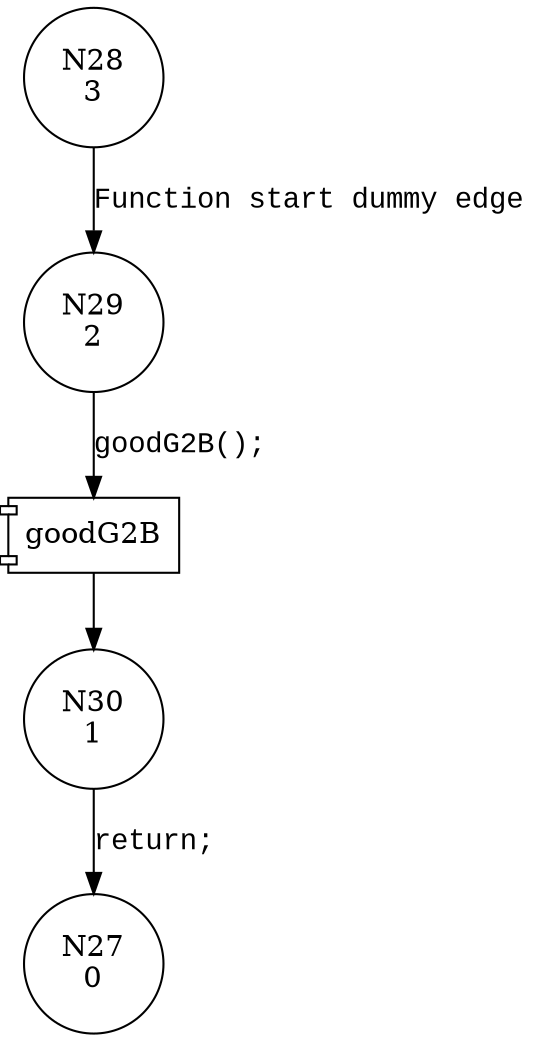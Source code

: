 digraph CWE122_Heap_Based_Buffer_Overflow__c_CWE805_char_memmove_67_good {
29 [shape="circle" label="N29\n2"]
30 [shape="circle" label="N30\n1"]
28 [shape="circle" label="N28\n3"]
27 [shape="circle" label="N27\n0"]
100034 [shape="component" label="goodG2B"]
29 -> 100034 [label="goodG2B();" fontname="Courier New"]
100034 -> 30 [label="" fontname="Courier New"]
28 -> 29 [label="Function start dummy edge" fontname="Courier New"]
30 -> 27 [label="return;" fontname="Courier New"]
}